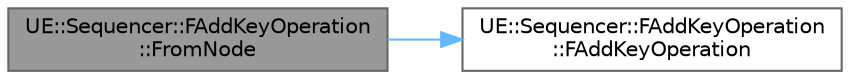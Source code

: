 digraph "UE::Sequencer::FAddKeyOperation::FromNode"
{
 // INTERACTIVE_SVG=YES
 // LATEX_PDF_SIZE
  bgcolor="transparent";
  edge [fontname=Helvetica,fontsize=10,labelfontname=Helvetica,labelfontsize=10];
  node [fontname=Helvetica,fontsize=10,shape=box,height=0.2,width=0.4];
  rankdir="LR";
  Node1 [id="Node000001",label="UE::Sequencer::FAddKeyOperation\l::FromNode",height=0.2,width=0.4,color="gray40", fillcolor="grey60", style="filled", fontcolor="black",tooltip="Construct an operation from a single display node."];
  Node1 -> Node2 [id="edge1_Node000001_Node000002",color="steelblue1",style="solid",tooltip=" "];
  Node2 [id="Node000002",label="UE::Sequencer::FAddKeyOperation\l::FAddKeyOperation",height=0.2,width=0.4,color="grey40", fillcolor="white", style="filled",URL="$df/db2/structUE_1_1Sequencer_1_1FAddKeyOperation.html#a2a4cbf44f3991fbc7a35b11e05ab8f4d",tooltip=" "];
}
